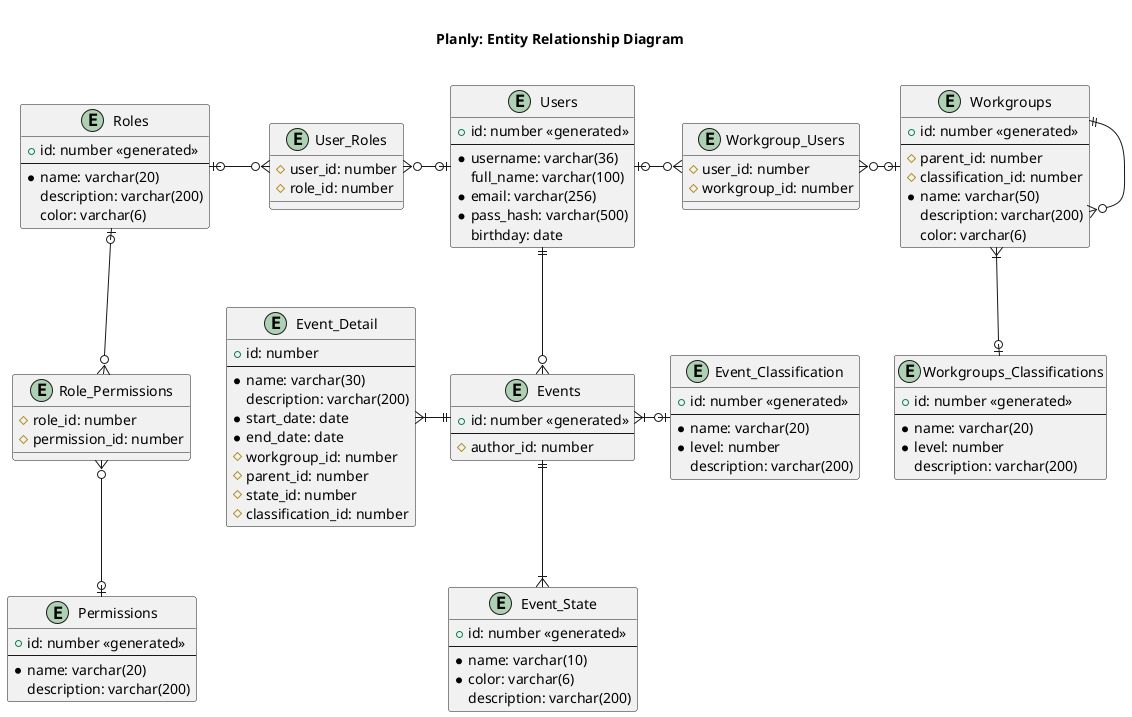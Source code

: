 @startuml yumlyClassDiagram

    title \n Planly: Entity Relationship Diagram \n

    entity Users {
        + id: number «generated»
        ---
        * username: varchar(36)
        full_name: varchar(100)
        * email: varchar(256)
        * pass_hash: varchar(500)
        birthday: date
    }

    entity Roles {
        + id: number «generated»
        ---
        * name: varchar(20)
        description: varchar(200)
        color: varchar(6)
    }

    entity User_Roles {
        # user_id: number
        # role_id: number
    }
    
    entity Permissions {
        + id: number «generated»
        ---
        * name: varchar(20)
        description: varchar(200)
    }

    entity Role_Permissions {
        # role_id: number
        # permission_id: number
    }

    entity Workgroups {
        + id: number «generated»
        ---
        # parent_id: number
        # classification_id: number
        * name: varchar(50)
        description: varchar(200)
        color: varchar(6)
    }

    entity Workgroup_Users {
        # user_id: number
        # workgroup_id: number
    }

    entity Workgroups_Classifications {
        + id: number «generated»
        ---
        * name: varchar(20)
        * level: number
        description: varchar(200)
    }

    entity Events {
        + id: number «generated»
        ---
        # author_id: number
    }

    entity Event_State {
        + id: number «generated»
        ---
        * name: varchar(10)
        * color: varchar(6)
        description: varchar(200)
    }

    entity Event_Classification {
        + id: number «generated»
        ---
        * name: varchar(20)
        * level: number
        description: varchar(200)
    }

    entity Event_Detail {
        + id: number
        ---
        * name: varchar(30)
        description: varchar(200)
        * start_date: date
        * end_date: date
        # workgroup_id: number
        # parent_id: number
        # state_id: number
        # classification_id: number
    }

    Users |o-left-o{ User_Roles
    User_Roles }o-left-o| Roles

    Users |o-right-o{ Workgroup_Users
    Workgroup_Users }o-right-o| Workgroups

    Roles |o--o{ Role_Permissions
    Role_Permissions }o--o| Permissions

    Events  ||-left-|{ Event_Detail
    Events  ||-down-|{ Event_State
    Events  }|-right-o| Event_Classification

    Workgroups }|--o| Workgroups_Classifications
    Workgroups ||--o{ Workgroups

    Users ||-down-o{ Events




@enduml

